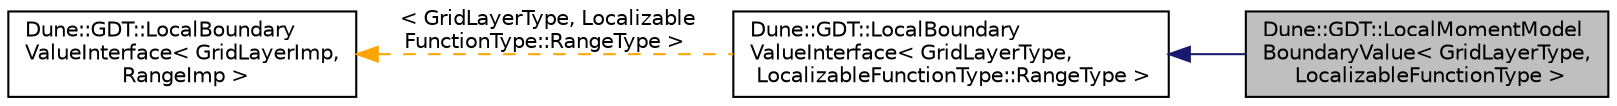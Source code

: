 digraph "Dune::GDT::LocalMomentModelBoundaryValue&lt; GridLayerType, LocalizableFunctionType &gt;"
{
  edge [fontname="Helvetica",fontsize="10",labelfontname="Helvetica",labelfontsize="10"];
  node [fontname="Helvetica",fontsize="10",shape=record];
  rankdir="LR";
  Node0 [label="Dune::GDT::LocalMomentModel\lBoundaryValue\< GridLayerType,\l LocalizableFunctionType \>",height=0.2,width=0.4,color="black", fillcolor="grey75", style="filled", fontcolor="black"];
  Node1 -> Node0 [dir="back",color="midnightblue",fontsize="10",style="solid",fontname="Helvetica"];
  Node1 [label="Dune::GDT::LocalBoundary\lValueInterface\< GridLayerType,\l LocalizableFunctionType::RangeType \>",height=0.2,width=0.4,color="black", fillcolor="white", style="filled",URL="$a01905.html"];
  Node2 -> Node1 [dir="back",color="orange",fontsize="10",style="dashed",label=" \< GridLayerType, Localizable\lFunctionType::RangeType \>" ,fontname="Helvetica"];
  Node2 [label="Dune::GDT::LocalBoundary\lValueInterface\< GridLayerImp,\l RangeImp \>",height=0.2,width=0.4,color="black", fillcolor="white", style="filled",URL="$a01905.html"];
}
